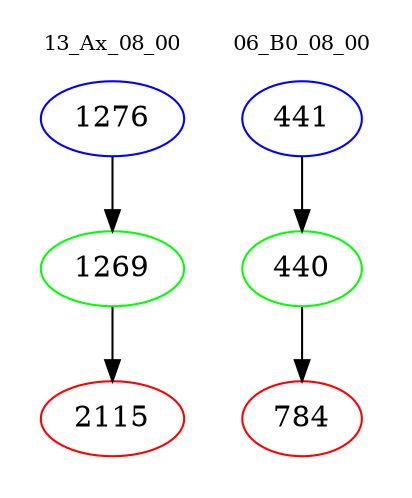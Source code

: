 digraph{
subgraph cluster_0 {
color = white
label = "13_Ax_08_00";
fontsize=10;
T0_1276 [label="1276", color="blue"]
T0_1276 -> T0_1269 [color="black"]
T0_1269 [label="1269", color="green"]
T0_1269 -> T0_2115 [color="black"]
T0_2115 [label="2115", color="red"]
}
subgraph cluster_1 {
color = white
label = "06_B0_08_00";
fontsize=10;
T1_441 [label="441", color="blue"]
T1_441 -> T1_440 [color="black"]
T1_440 [label="440", color="green"]
T1_440 -> T1_784 [color="black"]
T1_784 [label="784", color="red"]
}
}
